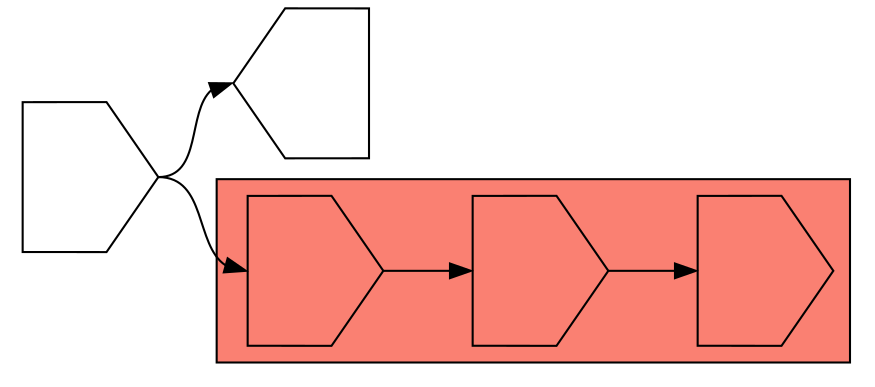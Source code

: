 digraph asm {
	rotate=90;
	edge [headport=n,tailport=s];
subgraph cluster_C8297_1964_8255 {
	8297 [label="",height=1,width=1,shape=invhouse];
	1964 [label="",height=1,width=1,shape=invhouse];
	8255 [label="",height=1,width=1,shape=invhouse];
	style=filled;
	fillcolor=salmon;
}
	7808 [label="",height=1,width=1,shape=invhouse];
	440 [label="",height=1,width=1,shape=house];
	8297 -> 1964
	1964 -> 8255
	7808 -> 440
	7808 -> 8297
}